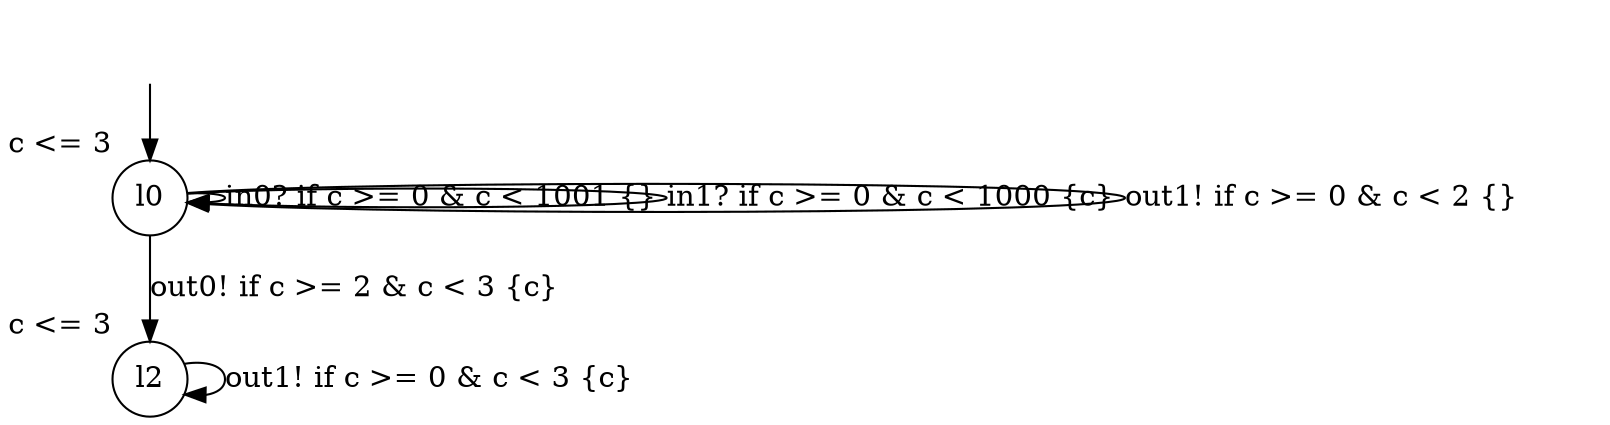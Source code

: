 digraph g {
__start0 [label="" shape="none"];
l0 [shape="circle" margin=0 label="l0", xlabel="c <= 3"];
l2 [shape="circle" margin=0 label="l2", xlabel="c <= 3"];
l0 -> l0 [label="in0? if c >= 0 & c < 1001 {} "];
l0 -> l0 [label="in1? if c >= 0 & c < 1000 {c} "];
l0 -> l2 [label="out0! if c >= 2 & c < 3 {c} "];
l0 -> l0 [label="out1! if c >= 0 & c < 2 {} "];
l2 -> l2 [label="out1! if c >= 0 & c < 3 {c} "];
__start0 -> l0;
}
